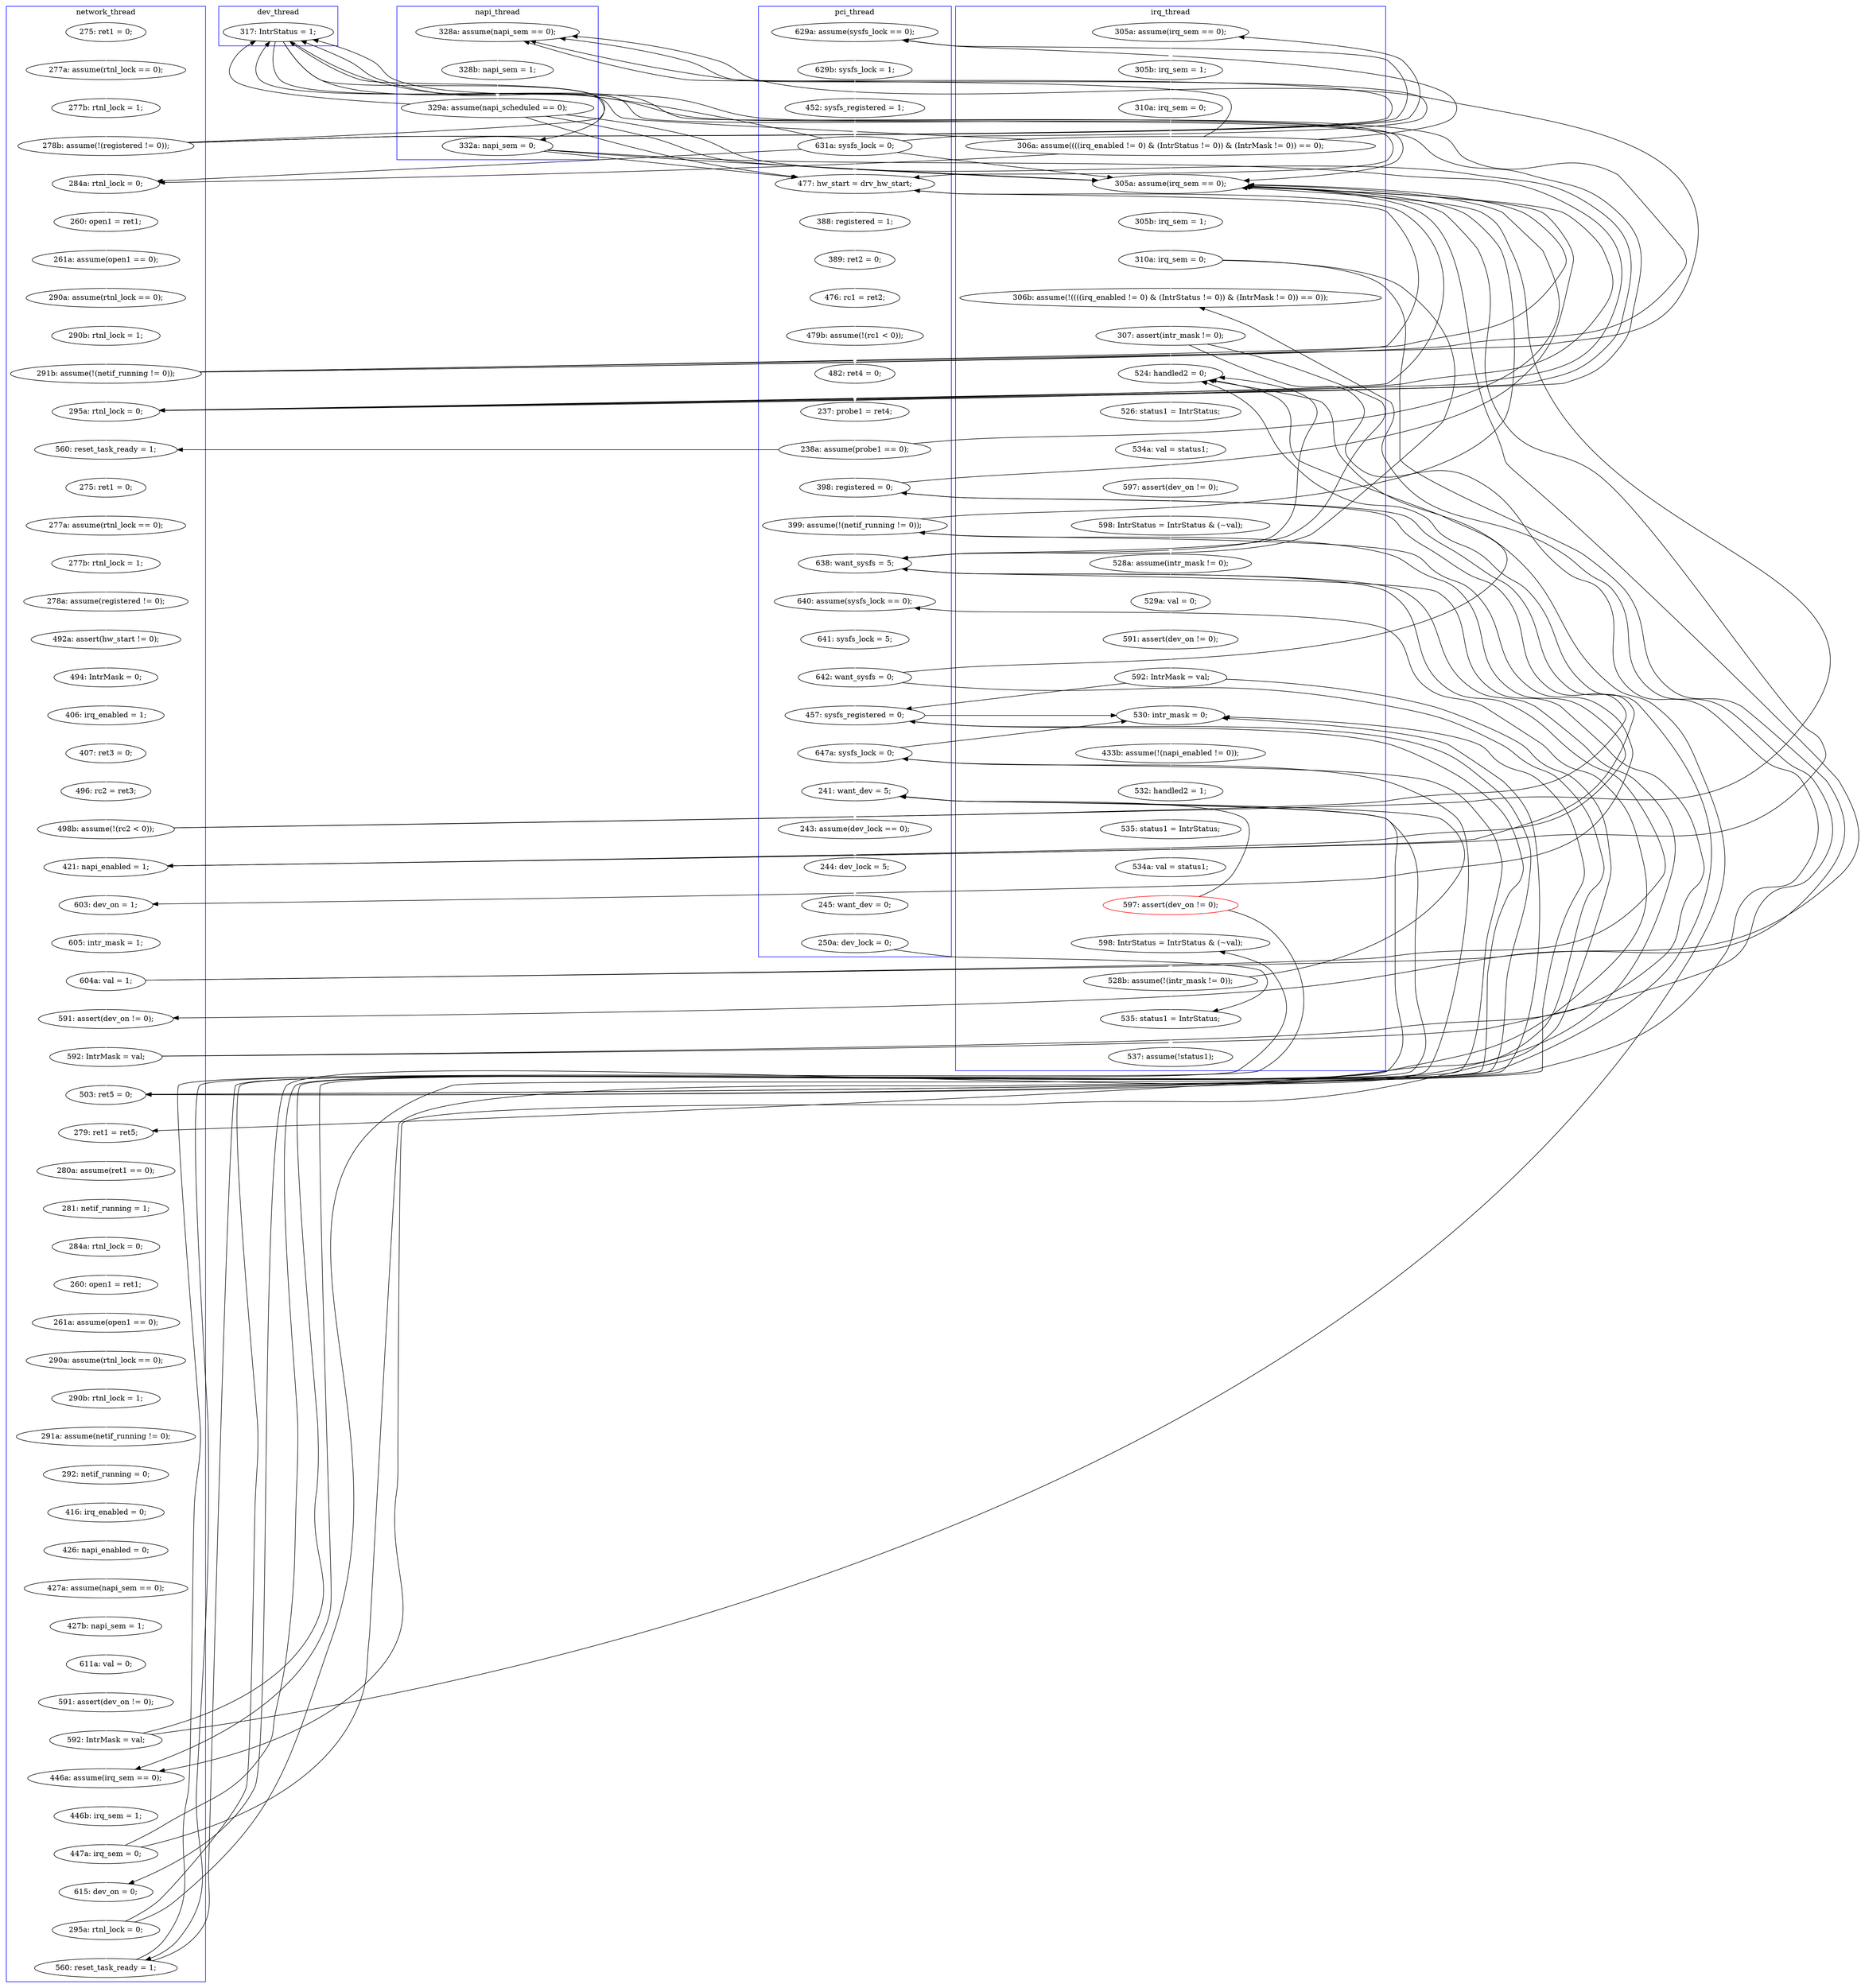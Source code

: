 digraph Counterexample {
	157 -> 158 [color = white, style = solid]
	99 -> 100 [color = white, style = solid]
	75 -> 93 [color = black, style = solid, constraint = false]
	191 -> 196 [color = white, style = solid]
	154 -> 161 [color = white, style = solid]
	188 -> 190 [color = white, style = solid]
	262 -> 263 [color = black, style = solid, constraint = false]
	170 -> 216 [color = black, style = solid, constraint = false]
	173 -> 174 [color = black, style = solid, constraint = false]
	144 -> 146 [color = black, style = solid, constraint = false]
	40 -> 82 [color = black, style = solid, constraint = false]
	228 -> 229 [color = white, style = solid]
	40 -> 156 [color = white, style = solid]
	154 -> 166 [color = black, style = solid, constraint = false]
	269 -> 270 [color = white, style = solid]
	239 -> 248 [color = black, style = solid, constraint = false]
	252 -> 254 [color = white, style = solid]
	210 -> 216 [color = black, style = solid, constraint = false]
	35 -> 59 [color = white, style = solid]
	120 -> 121 [color = white, style = solid]
	140 -> 156 [color = black, style = solid, constraint = false]
	216 -> 217 [color = white, style = solid]
	56 -> 58 [color = white, style = solid]
	261 -> 262 [color = black, style = solid, constraint = false]
	239 -> 268 [color = white, style = solid]
	244 -> 268 [color = black, style = solid, constraint = false]
	58 -> 93 [color = white, style = solid]
	84 -> 93 [color = black, style = solid, constraint = false]
	82 -> 93 [color = black, style = solid, constraint = false]
	146 -> 150 [color = black, style = solid, constraint = false]
	266 -> 268 [color = black, style = solid, constraint = false]
	73 -> 75 [color = white, style = solid]
	58 -> 156 [color = black, style = solid, constraint = false]
	222 -> 225 [color = white, style = solid]
	124 -> 129 [color = white, style = solid]
	158 -> 166 [color = black, style = solid, constraint = false]
	59 -> 60 [color = white, style = solid]
	233 -> 239 [color = white, style = solid]
	173 -> 233 [color = white, style = solid]
	241 -> 244 [color = white, style = solid]
	229 -> 248 [color = white, style = solid]
	108 -> 111 [color = black, style = solid, constraint = false]
	72 -> 73 [color = white, style = solid]
	69 -> 156 [color = black, style = solid, constraint = false]
	140 -> 142 [color = black, style = solid, constraint = false]
	108 -> 142 [color = white, style = solid]
	136 -> 137 [color = white, style = solid]
	58 -> 59 [color = black, style = solid, constraint = false]
	69 -> 72 [color = black, style = solid, constraint = false]
	98 -> 99 [color = white, style = solid]
	135 -> 136 [color = white, style = solid]
	270 -> 271 [color = white, style = solid]
	84 -> 86 [color = black, style = solid, constraint = false]
	161 -> 162 [color = white, style = solid]
	67 -> 69 [color = white, style = solid]
	174 -> 177 [color = white, style = solid]
	164 -> 170 [color = black, style = solid, constraint = false]
	166 -> 171 [color = white, style = solid]
	151 -> 154 [color = white, style = solid]
	105 -> 108 [color = white, style = solid]
	75 -> 86 [color = black, style = solid, constraint = false]
	29 -> 30 [color = white, style = solid]
	209 -> 210 [color = white, style = solid]
	210 -> 233 [color = black, style = solid, constraint = false]
	273 -> 282 [color = black, style = solid, constraint = false]
	190 -> 191 [color = white, style = solid]
	203 -> 207 [color = white, style = solid]
	254 -> 255 [color = white, style = solid]
	162 -> 163 [color = black, style = solid, constraint = false]
	263 -> 266 [color = white, style = solid]
	239 -> 241 [color = black, style = solid, constraint = false]
	268 -> 269 [color = white, style = solid]
	51 -> 52 [color = white, style = solid]
	150 -> 151 [color = white, style = solid]
	82 -> 86 [color = black, style = solid, constraint = false]
	52 -> 56 [color = white, style = solid]
	118 -> 120 [color = white, style = solid]
	262 -> 268 [color = black, style = solid, constraint = false]
	233 -> 248 [color = black, style = solid, constraint = false]
	237 -> 241 [color = white, style = solid]
	108 -> 156 [color = black, style = solid, constraint = false]
	266 -> 282 [color = white, style = solid]
	210 -> 235 [color = white, style = solid]
	82 -> 156 [color = black, style = solid, constraint = false]
	166 -> 216 [color = black, style = solid, constraint = false]
	60 -> 63 [color = white, style = solid]
	82 -> 84 [color = black, style = solid, constraint = false]
	282 -> 284 [color = white, style = solid]
	58 -> 82 [color = black, style = solid, constraint = false]
	257 -> 261 [color = white, style = solid]
	237 -> 239 [color = black, style = solid, constraint = false]
	86 -> 93 [color = black, style = solid, constraint = false]
	244 -> 248 [color = black, style = solid, constraint = false]
	86 -> 111 [color = white, style = solid]
	104 -> 105 [color = white, style = solid]
	163 -> 164 [color = white, style = solid]
	69 -> 86 [color = white, style = solid]
	179 -> 180 [color = white, style = solid]
	40 -> 51 [color = black, style = solid, constraint = false]
	237 -> 248 [color = black, style = solid, constraint = false]
	35 -> 36 [color = black, style = solid, constraint = false]
	38 -> 40 [color = white, style = solid]
	235 -> 236 [color = white, style = solid]
	229 -> 233 [color = black, style = solid, constraint = false]
	180 -> 181 [color = white, style = solid]
	75 -> 156 [color = black, style = solid, constraint = false]
	37 -> 38 [color = white, style = solid]
	219 -> 221 [color = white, style = solid]
	36 -> 37 [color = white, style = solid]
	30 -> 35 [color = white, style = solid]
	140 -> 144 [color = white, style = solid]
	170 -> 171 [color = black, style = solid, constraint = false]
	236 -> 237 [color = white, style = solid]
	100 -> 103 [color = white, style = solid]
	172 -> 173 [color = white, style = solid]
	75 -> 82 [color = black, style = solid, constraint = false]
	158 -> 163 [color = white, style = solid]
	93 -> 98 [color = white, style = solid]
	69 -> 93 [color = black, style = solid, constraint = false]
	173 -> 216 [color = black, style = solid, constraint = false]
	164 -> 216 [color = white, style = solid]
	103 -> 104 [color = white, style = solid]
	158 -> 161 [color = black, style = solid, constraint = false]
	75 -> 84 [color = white, style = solid]
	170 -> 174 [color = white, style = solid]
	142 -> 144 [color = black, style = solid, constraint = false]
	28 -> 29 [color = white, style = solid]
	177 -> 179 [color = white, style = solid]
	201 -> 202 [color = white, style = solid]
	166 -> 170 [color = black, style = solid, constraint = false]
	202 -> 203 [color = white, style = solid]
	142 -> 146 [color = white, style = solid]
	271 -> 273 [color = white, style = solid]
	137 -> 140 [color = white, style = solid]
	217 -> 219 [color = white, style = solid]
	164 -> 166 [color = black, style = solid, constraint = false]
	66 -> 67 [color = white, style = solid]
	144 -> 150 [color = white, style = solid]
	35 -> 51 [color = black, style = solid, constraint = false]
	156 -> 157 [color = white, style = solid]
	142 -> 156 [color = black, style = solid, constraint = false]
	40 -> 59 [color = black, style = solid, constraint = false]
	146 -> 166 [color = white, style = solid]
	154 -> 156 [color = black, style = solid, constraint = false]
	229 -> 235 [color = black, style = solid, constraint = false]
	130 -> 135 [color = white, style = solid]
	84 -> 156 [color = black, style = solid, constraint = false]
	255 -> 257 [color = white, style = solid]
	184 -> 187 [color = white, style = solid]
	35 -> 82 [color = black, style = solid, constraint = false]
	40 -> 72 [color = black, style = solid, constraint = false]
	207 -> 209 [color = white, style = solid]
	146 -> 156 [color = black, style = solid, constraint = false]
	171 -> 172 [color = white, style = solid]
	86 -> 156 [color = black, style = solid, constraint = false]
	248 -> 252 [color = white, style = solid]
	121 -> 124 [color = white, style = solid]
	129 -> 130 [color = white, style = solid]
	261 -> 263 [color = white, style = solid]
	162 -> 170 [color = white, style = solid]
	233 -> 235 [color = black, style = solid, constraint = false]
	261 -> 268 [color = black, style = solid, constraint = false]
	69 -> 82 [color = black, style = solid, constraint = false]
	35 -> 72 [color = black, style = solid, constraint = false]
	187 -> 188 [color = white, style = solid]
	144 -> 156 [color = black, style = solid, constraint = false]
	244 -> 262 [color = white, style = solid]
	111 -> 118 [color = white, style = solid]
	181 -> 184 [color = white, style = solid]
	221 -> 222 [color = white, style = solid]
	226 -> 228 [color = white, style = solid]
	225 -> 226 [color = white, style = solid]
	58 -> 72 [color = black, style = solid, constraint = false]
	63 -> 66 [color = white, style = solid]
	162 -> 166 [color = black, style = solid, constraint = false]
	196 -> 201 [color = white, style = solid]
	subgraph cluster4 {
		label = napi_thread
		color = blue
		73  [label = "328b: napi_sem = 1;"]
		72  [label = "328a: assume(napi_sem == 0);"]
		75  [label = "329a: assume(napi_scheduled == 0);"]
		84  [label = "332a: napi_sem = 0;"]
	}
	subgraph cluster7 {
		label = dev_thread
		color = blue
		82  [label = "317: IntrStatus = 1;"]
	}
	subgraph cluster3 {
		label = irq_thread
		color = blue
		282  [label = "535: status1 = IntrStatus;"]
		219  [label = "534a: val = status1;"]
		266  [label = "528b: assume(!(intr_mask != 0));"]
		216  [label = "524: handled2 = 0;"]
		284  [label = "537: assume(!status1);"]
		229  [label = "592: IntrMask = val;"]
		38  [label = "310a: irq_sem = 0;"]
		228  [label = "591: assert(dev_on != 0);"]
		248  [label = "530: intr_mask = 0;"]
		163  [label = "306b: assume(!((((irq_enabled != 0) & (IntrStatus != 0)) & (IntrMask != 0)) == 0));"]
		263  [label = "598: IntrStatus = IntrStatus & (~val);"]
		217  [label = "526: status1 = IntrStatus;"]
		40  [label = "306a: assume((((irq_enabled != 0) & (IntrStatus != 0)) & (IntrMask != 0)) == 0);"]
		222  [label = "598: IntrStatus = IntrStatus & (~val);"]
		158  [label = "310a: irq_sem = 0;"]
		252  [label = "433b: assume(!(napi_enabled != 0));"]
		36  [label = "305a: assume(irq_sem == 0);"]
		221  [label = "597: assert(dev_on != 0);"]
		157  [label = "305b: irq_sem = 1;"]
		225  [label = "528a: assume(intr_mask != 0);"]
		261  [label = "597: assert(dev_on != 0);", color = red]
		255  [label = "535: status1 = IntrStatus;"]
		37  [label = "305b: irq_sem = 1;"]
		226  [label = "529a: val = 0;"]
		254  [label = "532: handled2 = 1;"]
		156  [label = "305a: assume(irq_sem == 0);"]
		164  [label = "307: assert(intr_mask != 0);"]
		257  [label = "534a: val = status1;"]
	}
	subgraph cluster2 {
		label = network_thread
		color = blue
		129  [label = "492a: assert(hw_start != 0);"]
		121  [label = "277b: rtnl_lock = 1;"]
		124  [label = "278a: assume(registered != 0);"]
		201  [label = "426: napi_enabled = 0;"]
		66  [label = "290a: assume(rtnl_lock == 0);"]
		188  [label = "290b: rtnl_lock = 1;"]
		135  [label = "406: irq_enabled = 1;"]
		118  [label = "275: ret1 = 0;"]
		187  [label = "290a: assume(rtnl_lock == 0);"]
		236  [label = "446b: irq_sem = 1;"]
		174  [label = "279: ret1 = ret5;"]
		262  [label = "560: reset_task_ready = 1;"]
		170  [label = "503: ret5 = 0;"]
		244  [label = "295a: rtnl_lock = 0;"]
		30  [label = "277b: rtnl_lock = 1;"]
		60  [label = "260: open1 = ret1;"]
		235  [label = "446a: assume(irq_sem == 0);"]
		207  [label = "611a: val = 0;"]
		202  [label = "427a: assume(napi_sem == 0);"]
		35  [label = "278b: assume(!(registered != 0));"]
		136  [label = "407: ret3 = 0;"]
		203  [label = "427b: napi_sem = 1;"]
		69  [label = "291b: assume(!(netif_running != 0));"]
		120  [label = "277a: assume(rtnl_lock == 0);"]
		177  [label = "280a: assume(ret1 == 0);"]
		181  [label = "260: open1 = ret1;"]
		150  [label = "603: dev_on = 1;"]
		86  [label = "295a: rtnl_lock = 0;"]
		190  [label = "291a: assume(netif_running != 0);"]
		28  [label = "275: ret1 = 0;"]
		137  [label = "496: rc2 = ret3;"]
		130  [label = "494: IntrMask = 0;"]
		196  [label = "416: irq_enabled = 0;"]
		144  [label = "421: napi_enabled = 1;"]
		154  [label = "604a: val = 1;"]
		59  [label = "284a: rtnl_lock = 0;"]
		184  [label = "261a: assume(open1 == 0);"]
		67  [label = "290b: rtnl_lock = 1;"]
		29  [label = "277a: assume(rtnl_lock == 0);"]
		209  [label = "591: assert(dev_on != 0);"]
		237  [label = "447a: irq_sem = 0;"]
		111  [label = "560: reset_task_ready = 1;"]
		140  [label = "498b: assume(!(rc2 < 0));"]
		63  [label = "261a: assume(open1 == 0);"]
		241  [label = "615: dev_on = 0;"]
		161  [label = "591: assert(dev_on != 0);"]
		179  [label = "281: netif_running = 1;"]
		191  [label = "292: netif_running = 0;"]
		162  [label = "592: IntrMask = val;"]
		210  [label = "592: IntrMask = val;"]
		151  [label = "605: intr_mask = 1;"]
		180  [label = "284a: rtnl_lock = 0;"]
	}
	subgraph cluster1 {
		label = pci_thread
		color = blue
		270  [label = "244: dev_lock = 5;"]
		271  [label = "245: want_dev = 0;"]
		273  [label = "250a: dev_lock = 0;"]
		98  [label = "388: registered = 1;"]
		58  [label = "631a: sysfs_lock = 0;"]
		99  [label = "389: ret2 = 0;"]
		166  [label = "638: want_sysfs = 5;"]
		233  [label = "457: sysfs_registered = 0;"]
		172  [label = "641: sysfs_lock = 5;"]
		105  [label = "237: probe1 = ret4;"]
		142  [label = "398: registered = 0;"]
		104  [label = "482: ret4 = 0;"]
		56  [label = "452: sysfs_registered = 1;"]
		173  [label = "642: want_sysfs = 0;"]
		93  [label = "477: hw_start = drv_hw_start;"]
		268  [label = "241: want_dev = 5;"]
		51  [label = "629a: assume(sysfs_lock == 0);"]
		103  [label = "479b: assume(!(rc1 < 0));"]
		146  [label = "399: assume(!(netif_running != 0));"]
		108  [label = "238a: assume(probe1 == 0);"]
		269  [label = "243: assume(dev_lock == 0);"]
		100  [label = "476: rc1 = ret2;"]
		239  [label = "647a: sysfs_lock = 0;"]
		52  [label = "629b: sysfs_lock = 1;"]
		171  [label = "640: assume(sysfs_lock == 0);"]
	}
}